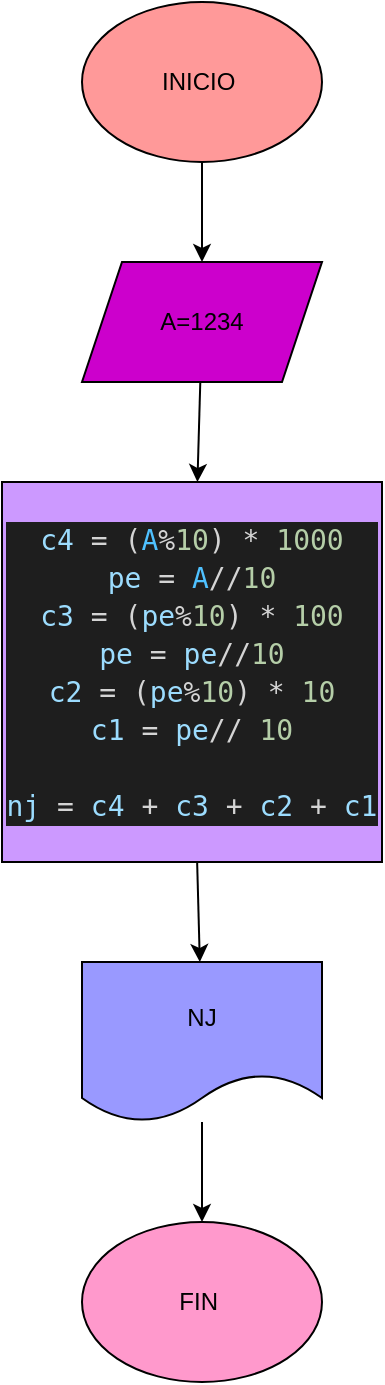 <mxfile>
    <diagram id="JMv0SN87nMVkCAllMEZC" name="Página-1">
        <mxGraphModel dx="662" dy="411" grid="1" gridSize="10" guides="1" tooltips="1" connect="1" arrows="1" fold="1" page="1" pageScale="1" pageWidth="1169" pageHeight="827" math="0" shadow="0">
            <root>
                <mxCell id="0"/>
                <mxCell id="1" parent="0"/>
                <mxCell id="4" value="" style="edgeStyle=none;html=1;" edge="1" parent="1" source="2" target="3">
                    <mxGeometry relative="1" as="geometry"/>
                </mxCell>
                <mxCell id="2" value="INICIO&amp;nbsp;" style="ellipse;whiteSpace=wrap;html=1;fillColor=#FF9999;" vertex="1" parent="1">
                    <mxGeometry x="230" y="30" width="120" height="80" as="geometry"/>
                </mxCell>
                <mxCell id="6" value="" style="edgeStyle=none;html=1;" edge="1" parent="1" source="3" target="5">
                    <mxGeometry relative="1" as="geometry"/>
                </mxCell>
                <mxCell id="3" value="A=1234" style="shape=parallelogram;perimeter=parallelogramPerimeter;whiteSpace=wrap;html=1;fixedSize=1;fillColor=#CC00CC;" vertex="1" parent="1">
                    <mxGeometry x="230" y="160" width="120" height="60" as="geometry"/>
                </mxCell>
                <mxCell id="9" value="" style="edgeStyle=none;html=1;" edge="1" parent="1" source="5" target="7">
                    <mxGeometry relative="1" as="geometry"/>
                </mxCell>
                <mxCell id="5" value="&lt;div style=&quot;color: rgb(212, 212, 212); background-color: rgb(30, 30, 30); font-family: &amp;quot;Droid Sans Mono&amp;quot;, &amp;quot;monospace&amp;quot;, monospace; font-size: 14px; line-height: 19px;&quot;&gt;&lt;div&gt;&lt;span style=&quot;color: #9cdcfe;&quot;&gt;c4&lt;/span&gt; = (&lt;span style=&quot;color: #4fc1ff;&quot;&gt;A&lt;/span&gt;%&lt;span style=&quot;color: #b5cea8;&quot;&gt;10&lt;/span&gt;) * &lt;span style=&quot;color: #b5cea8;&quot;&gt;1000&lt;/span&gt;&lt;/div&gt;&lt;div&gt;&lt;span style=&quot;color: #9cdcfe;&quot;&gt;pe&lt;/span&gt; = &lt;span style=&quot;color: #4fc1ff;&quot;&gt;A&lt;/span&gt;//&lt;span style=&quot;color: #b5cea8;&quot;&gt;10&lt;/span&gt; &lt;/div&gt;&lt;div&gt;&lt;span style=&quot;color: #9cdcfe;&quot;&gt;c3&lt;/span&gt; = (&lt;span style=&quot;color: #9cdcfe;&quot;&gt;pe&lt;/span&gt;%&lt;span style=&quot;color: #b5cea8;&quot;&gt;10&lt;/span&gt;) * &lt;span style=&quot;color: #b5cea8;&quot;&gt;100&lt;/span&gt;&lt;/div&gt;&lt;div&gt;&lt;span style=&quot;color: #9cdcfe;&quot;&gt;pe&lt;/span&gt; = &lt;span style=&quot;color: #9cdcfe;&quot;&gt;pe&lt;/span&gt;//&lt;span style=&quot;color: #b5cea8;&quot;&gt;10&lt;/span&gt; &lt;/div&gt;&lt;div&gt;&lt;span style=&quot;color: #9cdcfe;&quot;&gt;c2&lt;/span&gt; = (&lt;span style=&quot;color: #9cdcfe;&quot;&gt;pe&lt;/span&gt;%&lt;span style=&quot;color: #b5cea8;&quot;&gt;10&lt;/span&gt;) * &lt;span style=&quot;color: #b5cea8;&quot;&gt;10&lt;/span&gt; &lt;/div&gt;&lt;div&gt;&lt;span style=&quot;color: #9cdcfe;&quot;&gt;c1&lt;/span&gt; = &lt;span style=&quot;color: #9cdcfe;&quot;&gt;pe&lt;/span&gt;// &lt;span style=&quot;color: #b5cea8;&quot;&gt;10&lt;/span&gt; &lt;/div&gt;&lt;br&gt;&lt;div&gt;&lt;span style=&quot;color: #9cdcfe;&quot;&gt;nj&lt;/span&gt; = &lt;span style=&quot;color: #9cdcfe;&quot;&gt;c4&lt;/span&gt; + &lt;span style=&quot;color: #9cdcfe;&quot;&gt;c3&lt;/span&gt; + &lt;span style=&quot;color: #9cdcfe;&quot;&gt;c2&lt;/span&gt; + &lt;span style=&quot;color: #9cdcfe;&quot;&gt;c1&lt;/span&gt; &lt;/div&gt;&lt;/div&gt;" style="whiteSpace=wrap;html=1;aspect=fixed;fillColor=#CC99FF;" vertex="1" parent="1">
                    <mxGeometry x="190" y="270" width="190" height="190" as="geometry"/>
                </mxCell>
                <mxCell id="10" value="" style="edgeStyle=none;html=1;" edge="1" parent="1" source="7" target="8">
                    <mxGeometry relative="1" as="geometry"/>
                </mxCell>
                <mxCell id="7" value="NJ" style="shape=document;whiteSpace=wrap;html=1;boundedLbl=1;fillColor=#9999FF;" vertex="1" parent="1">
                    <mxGeometry x="230" y="510" width="120" height="80" as="geometry"/>
                </mxCell>
                <mxCell id="8" value="FIN&amp;nbsp;" style="ellipse;whiteSpace=wrap;html=1;fillColor=#FF99CC;" vertex="1" parent="1">
                    <mxGeometry x="230" y="640" width="120" height="80" as="geometry"/>
                </mxCell>
            </root>
        </mxGraphModel>
    </diagram>
</mxfile>